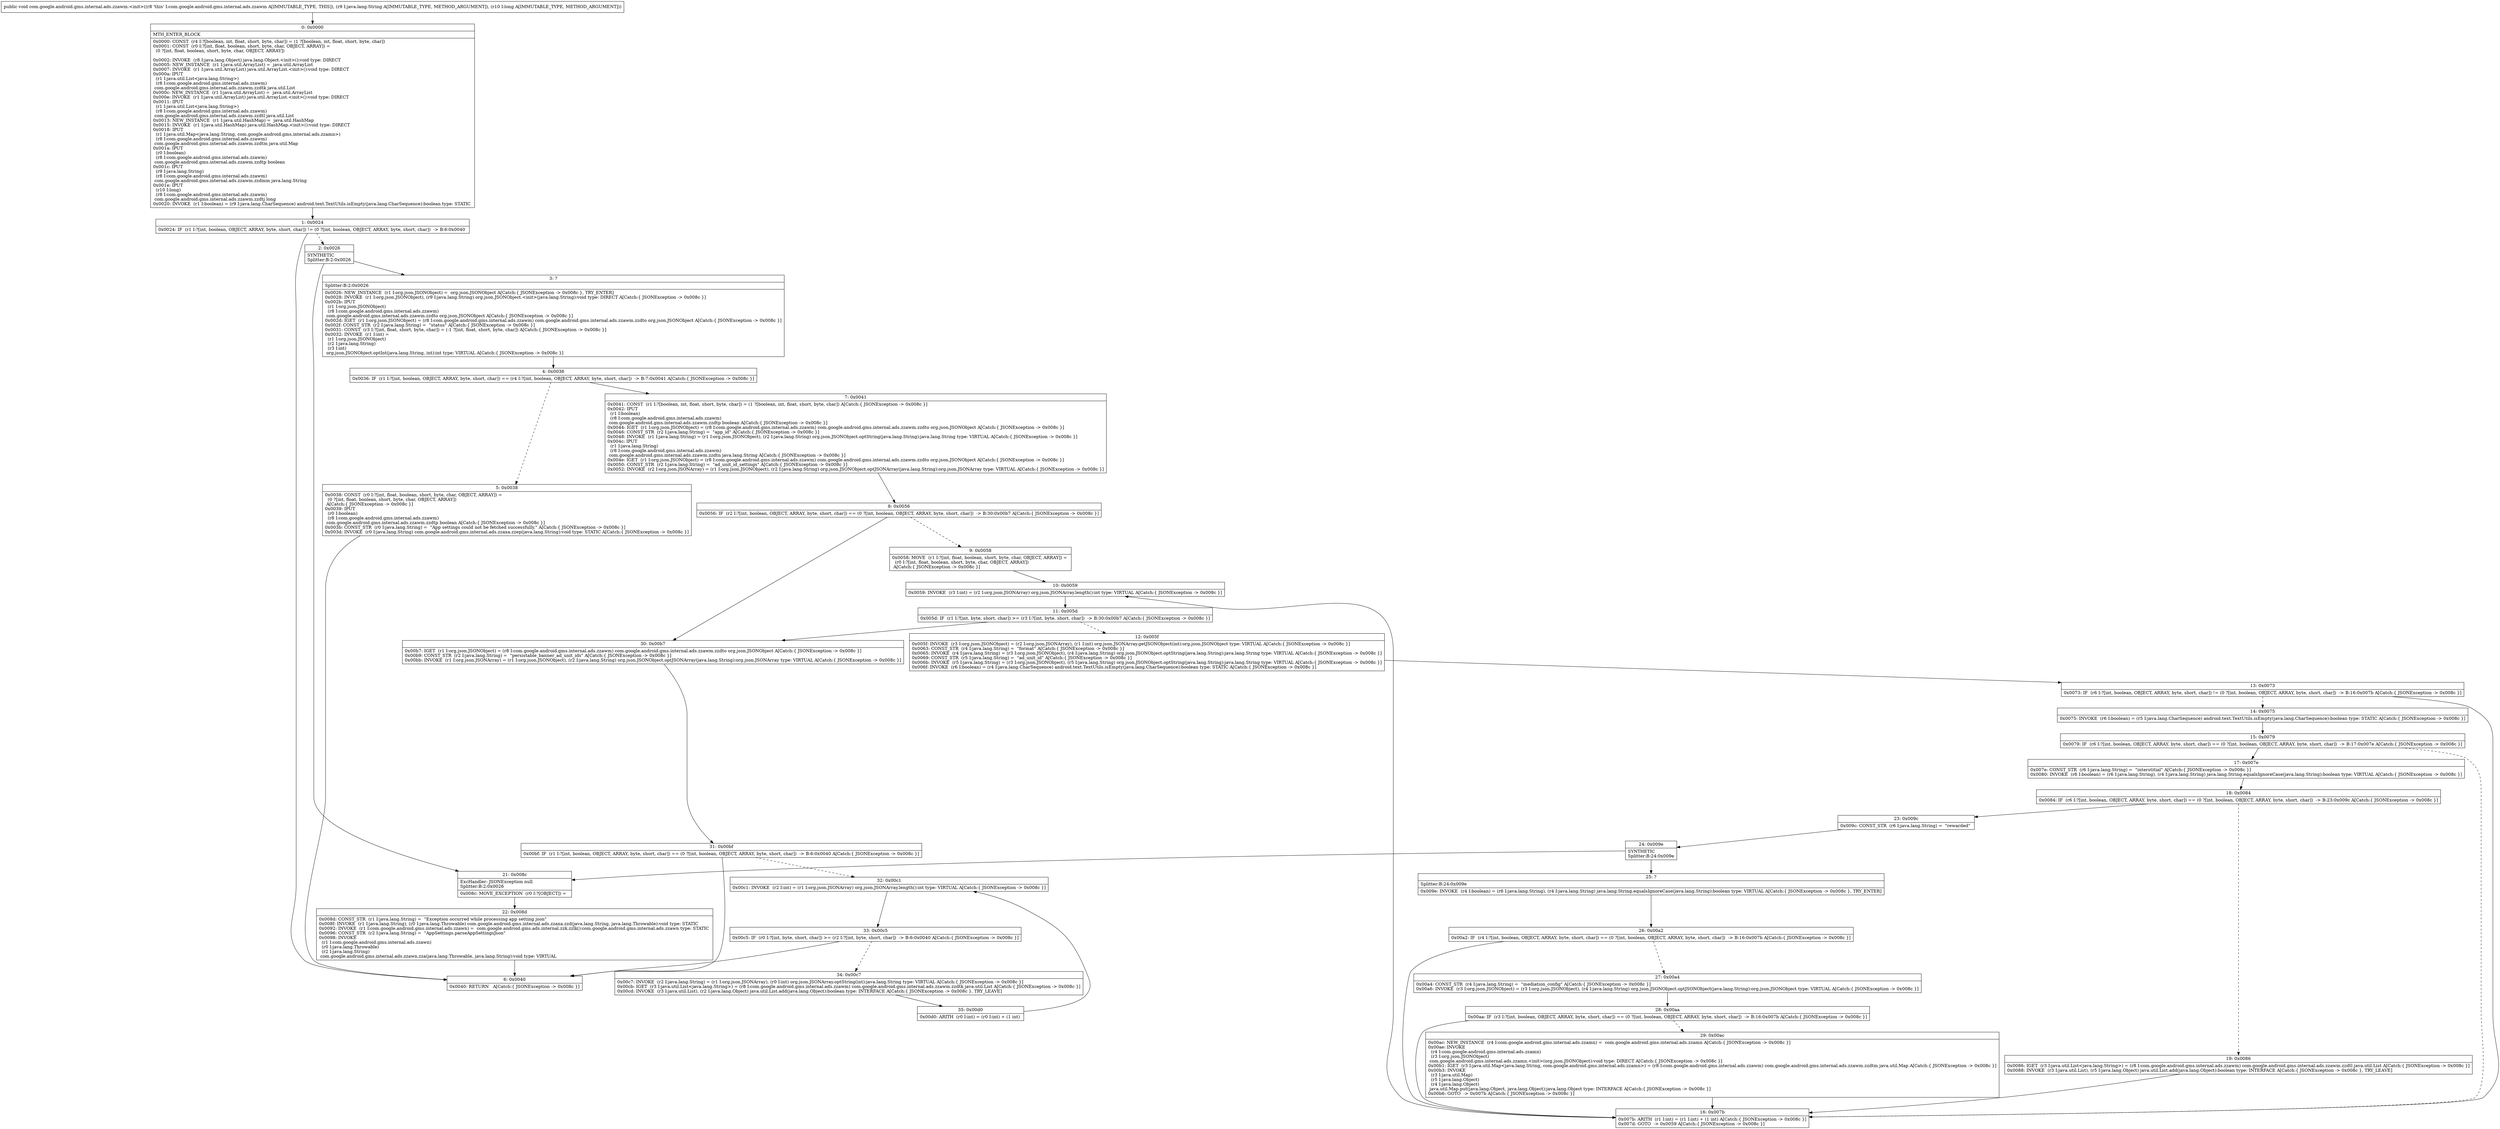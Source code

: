 digraph "CFG forcom.google.android.gms.internal.ads.zzawm.\<init\>(Ljava\/lang\/String;J)V" {
Node_0 [shape=record,label="{0\:\ 0x0000|MTH_ENTER_BLOCK\l|0x0000: CONST  (r4 I:?[boolean, int, float, short, byte, char]) = (1 ?[boolean, int, float, short, byte, char]) \l0x0001: CONST  (r0 I:?[int, float, boolean, short, byte, char, OBJECT, ARRAY]) = \l  (0 ?[int, float, boolean, short, byte, char, OBJECT, ARRAY])\l \l0x0002: INVOKE  (r8 I:java.lang.Object) java.lang.Object.\<init\>():void type: DIRECT \l0x0005: NEW_INSTANCE  (r1 I:java.util.ArrayList) =  java.util.ArrayList \l0x0007: INVOKE  (r1 I:java.util.ArrayList) java.util.ArrayList.\<init\>():void type: DIRECT \l0x000a: IPUT  \l  (r1 I:java.util.List\<java.lang.String\>)\l  (r8 I:com.google.android.gms.internal.ads.zzawm)\l com.google.android.gms.internal.ads.zzawm.zzdtk java.util.List \l0x000c: NEW_INSTANCE  (r1 I:java.util.ArrayList) =  java.util.ArrayList \l0x000e: INVOKE  (r1 I:java.util.ArrayList) java.util.ArrayList.\<init\>():void type: DIRECT \l0x0011: IPUT  \l  (r1 I:java.util.List\<java.lang.String\>)\l  (r8 I:com.google.android.gms.internal.ads.zzawm)\l com.google.android.gms.internal.ads.zzawm.zzdtl java.util.List \l0x0013: NEW_INSTANCE  (r1 I:java.util.HashMap) =  java.util.HashMap \l0x0015: INVOKE  (r1 I:java.util.HashMap) java.util.HashMap.\<init\>():void type: DIRECT \l0x0018: IPUT  \l  (r1 I:java.util.Map\<java.lang.String, com.google.android.gms.internal.ads.zzamn\>)\l  (r8 I:com.google.android.gms.internal.ads.zzawm)\l com.google.android.gms.internal.ads.zzawm.zzdtm java.util.Map \l0x001a: IPUT  \l  (r0 I:boolean)\l  (r8 I:com.google.android.gms.internal.ads.zzawm)\l com.google.android.gms.internal.ads.zzawm.zzdtp boolean \l0x001c: IPUT  \l  (r9 I:java.lang.String)\l  (r8 I:com.google.android.gms.internal.ads.zzawm)\l com.google.android.gms.internal.ads.zzawm.zzdmm java.lang.String \l0x001e: IPUT  \l  (r10 I:long)\l  (r8 I:com.google.android.gms.internal.ads.zzawm)\l com.google.android.gms.internal.ads.zzawm.zzdtj long \l0x0020: INVOKE  (r1 I:boolean) = (r9 I:java.lang.CharSequence) android.text.TextUtils.isEmpty(java.lang.CharSequence):boolean type: STATIC \l}"];
Node_1 [shape=record,label="{1\:\ 0x0024|0x0024: IF  (r1 I:?[int, boolean, OBJECT, ARRAY, byte, short, char]) != (0 ?[int, boolean, OBJECT, ARRAY, byte, short, char])  \-\> B:6:0x0040 \l}"];
Node_2 [shape=record,label="{2\:\ 0x0026|SYNTHETIC\lSplitter:B:2:0x0026\l}"];
Node_3 [shape=record,label="{3\:\ ?|Splitter:B:2:0x0026\l|0x0026: NEW_INSTANCE  (r1 I:org.json.JSONObject) =  org.json.JSONObject A[Catch:\{ JSONException \-\> 0x008c \}, TRY_ENTER]\l0x0028: INVOKE  (r1 I:org.json.JSONObject), (r9 I:java.lang.String) org.json.JSONObject.\<init\>(java.lang.String):void type: DIRECT A[Catch:\{ JSONException \-\> 0x008c \}]\l0x002b: IPUT  \l  (r1 I:org.json.JSONObject)\l  (r8 I:com.google.android.gms.internal.ads.zzawm)\l com.google.android.gms.internal.ads.zzawm.zzdto org.json.JSONObject A[Catch:\{ JSONException \-\> 0x008c \}]\l0x002d: IGET  (r1 I:org.json.JSONObject) = (r8 I:com.google.android.gms.internal.ads.zzawm) com.google.android.gms.internal.ads.zzawm.zzdto org.json.JSONObject A[Catch:\{ JSONException \-\> 0x008c \}]\l0x002f: CONST_STR  (r2 I:java.lang.String) =  \"status\" A[Catch:\{ JSONException \-\> 0x008c \}]\l0x0031: CONST  (r3 I:?[int, float, short, byte, char]) = (\-1 ?[int, float, short, byte, char]) A[Catch:\{ JSONException \-\> 0x008c \}]\l0x0032: INVOKE  (r1 I:int) = \l  (r1 I:org.json.JSONObject)\l  (r2 I:java.lang.String)\l  (r3 I:int)\l org.json.JSONObject.optInt(java.lang.String, int):int type: VIRTUAL A[Catch:\{ JSONException \-\> 0x008c \}]\l}"];
Node_4 [shape=record,label="{4\:\ 0x0036|0x0036: IF  (r1 I:?[int, boolean, OBJECT, ARRAY, byte, short, char]) == (r4 I:?[int, boolean, OBJECT, ARRAY, byte, short, char])  \-\> B:7:0x0041 A[Catch:\{ JSONException \-\> 0x008c \}]\l}"];
Node_5 [shape=record,label="{5\:\ 0x0038|0x0038: CONST  (r0 I:?[int, float, boolean, short, byte, char, OBJECT, ARRAY]) = \l  (0 ?[int, float, boolean, short, byte, char, OBJECT, ARRAY])\l A[Catch:\{ JSONException \-\> 0x008c \}]\l0x0039: IPUT  \l  (r0 I:boolean)\l  (r8 I:com.google.android.gms.internal.ads.zzawm)\l com.google.android.gms.internal.ads.zzawm.zzdtp boolean A[Catch:\{ JSONException \-\> 0x008c \}]\l0x003b: CONST_STR  (r0 I:java.lang.String) =  \"App settings could not be fetched successfully.\" A[Catch:\{ JSONException \-\> 0x008c \}]\l0x003d: INVOKE  (r0 I:java.lang.String) com.google.android.gms.internal.ads.zzaxa.zzep(java.lang.String):void type: STATIC A[Catch:\{ JSONException \-\> 0x008c \}]\l}"];
Node_6 [shape=record,label="{6\:\ 0x0040|0x0040: RETURN   A[Catch:\{ JSONException \-\> 0x008c \}]\l}"];
Node_7 [shape=record,label="{7\:\ 0x0041|0x0041: CONST  (r1 I:?[boolean, int, float, short, byte, char]) = (1 ?[boolean, int, float, short, byte, char]) A[Catch:\{ JSONException \-\> 0x008c \}]\l0x0042: IPUT  \l  (r1 I:boolean)\l  (r8 I:com.google.android.gms.internal.ads.zzawm)\l com.google.android.gms.internal.ads.zzawm.zzdtp boolean A[Catch:\{ JSONException \-\> 0x008c \}]\l0x0044: IGET  (r1 I:org.json.JSONObject) = (r8 I:com.google.android.gms.internal.ads.zzawm) com.google.android.gms.internal.ads.zzawm.zzdto org.json.JSONObject A[Catch:\{ JSONException \-\> 0x008c \}]\l0x0046: CONST_STR  (r2 I:java.lang.String) =  \"app_id\" A[Catch:\{ JSONException \-\> 0x008c \}]\l0x0048: INVOKE  (r1 I:java.lang.String) = (r1 I:org.json.JSONObject), (r2 I:java.lang.String) org.json.JSONObject.optString(java.lang.String):java.lang.String type: VIRTUAL A[Catch:\{ JSONException \-\> 0x008c \}]\l0x004c: IPUT  \l  (r1 I:java.lang.String)\l  (r8 I:com.google.android.gms.internal.ads.zzawm)\l com.google.android.gms.internal.ads.zzawm.zzdtn java.lang.String A[Catch:\{ JSONException \-\> 0x008c \}]\l0x004e: IGET  (r1 I:org.json.JSONObject) = (r8 I:com.google.android.gms.internal.ads.zzawm) com.google.android.gms.internal.ads.zzawm.zzdto org.json.JSONObject A[Catch:\{ JSONException \-\> 0x008c \}]\l0x0050: CONST_STR  (r2 I:java.lang.String) =  \"ad_unit_id_settings\" A[Catch:\{ JSONException \-\> 0x008c \}]\l0x0052: INVOKE  (r2 I:org.json.JSONArray) = (r1 I:org.json.JSONObject), (r2 I:java.lang.String) org.json.JSONObject.optJSONArray(java.lang.String):org.json.JSONArray type: VIRTUAL A[Catch:\{ JSONException \-\> 0x008c \}]\l}"];
Node_8 [shape=record,label="{8\:\ 0x0056|0x0056: IF  (r2 I:?[int, boolean, OBJECT, ARRAY, byte, short, char]) == (0 ?[int, boolean, OBJECT, ARRAY, byte, short, char])  \-\> B:30:0x00b7 A[Catch:\{ JSONException \-\> 0x008c \}]\l}"];
Node_9 [shape=record,label="{9\:\ 0x0058|0x0058: MOVE  (r1 I:?[int, float, boolean, short, byte, char, OBJECT, ARRAY]) = \l  (r0 I:?[int, float, boolean, short, byte, char, OBJECT, ARRAY])\l A[Catch:\{ JSONException \-\> 0x008c \}]\l}"];
Node_10 [shape=record,label="{10\:\ 0x0059|0x0059: INVOKE  (r3 I:int) = (r2 I:org.json.JSONArray) org.json.JSONArray.length():int type: VIRTUAL A[Catch:\{ JSONException \-\> 0x008c \}]\l}"];
Node_11 [shape=record,label="{11\:\ 0x005d|0x005d: IF  (r1 I:?[int, byte, short, char]) \>= (r3 I:?[int, byte, short, char])  \-\> B:30:0x00b7 A[Catch:\{ JSONException \-\> 0x008c \}]\l}"];
Node_12 [shape=record,label="{12\:\ 0x005f|0x005f: INVOKE  (r3 I:org.json.JSONObject) = (r2 I:org.json.JSONArray), (r1 I:int) org.json.JSONArray.getJSONObject(int):org.json.JSONObject type: VIRTUAL A[Catch:\{ JSONException \-\> 0x008c \}]\l0x0063: CONST_STR  (r4 I:java.lang.String) =  \"format\" A[Catch:\{ JSONException \-\> 0x008c \}]\l0x0065: INVOKE  (r4 I:java.lang.String) = (r3 I:org.json.JSONObject), (r4 I:java.lang.String) org.json.JSONObject.optString(java.lang.String):java.lang.String type: VIRTUAL A[Catch:\{ JSONException \-\> 0x008c \}]\l0x0069: CONST_STR  (r5 I:java.lang.String) =  \"ad_unit_id\" A[Catch:\{ JSONException \-\> 0x008c \}]\l0x006b: INVOKE  (r5 I:java.lang.String) = (r3 I:org.json.JSONObject), (r5 I:java.lang.String) org.json.JSONObject.optString(java.lang.String):java.lang.String type: VIRTUAL A[Catch:\{ JSONException \-\> 0x008c \}]\l0x006f: INVOKE  (r6 I:boolean) = (r4 I:java.lang.CharSequence) android.text.TextUtils.isEmpty(java.lang.CharSequence):boolean type: STATIC A[Catch:\{ JSONException \-\> 0x008c \}]\l}"];
Node_13 [shape=record,label="{13\:\ 0x0073|0x0073: IF  (r6 I:?[int, boolean, OBJECT, ARRAY, byte, short, char]) != (0 ?[int, boolean, OBJECT, ARRAY, byte, short, char])  \-\> B:16:0x007b A[Catch:\{ JSONException \-\> 0x008c \}]\l}"];
Node_14 [shape=record,label="{14\:\ 0x0075|0x0075: INVOKE  (r6 I:boolean) = (r5 I:java.lang.CharSequence) android.text.TextUtils.isEmpty(java.lang.CharSequence):boolean type: STATIC A[Catch:\{ JSONException \-\> 0x008c \}]\l}"];
Node_15 [shape=record,label="{15\:\ 0x0079|0x0079: IF  (r6 I:?[int, boolean, OBJECT, ARRAY, byte, short, char]) == (0 ?[int, boolean, OBJECT, ARRAY, byte, short, char])  \-\> B:17:0x007e A[Catch:\{ JSONException \-\> 0x008c \}]\l}"];
Node_16 [shape=record,label="{16\:\ 0x007b|0x007b: ARITH  (r1 I:int) = (r1 I:int) + (1 int) A[Catch:\{ JSONException \-\> 0x008c \}]\l0x007d: GOTO  \-\> 0x0059 A[Catch:\{ JSONException \-\> 0x008c \}]\l}"];
Node_17 [shape=record,label="{17\:\ 0x007e|0x007e: CONST_STR  (r6 I:java.lang.String) =  \"interstitial\" A[Catch:\{ JSONException \-\> 0x008c \}]\l0x0080: INVOKE  (r6 I:boolean) = (r6 I:java.lang.String), (r4 I:java.lang.String) java.lang.String.equalsIgnoreCase(java.lang.String):boolean type: VIRTUAL A[Catch:\{ JSONException \-\> 0x008c \}]\l}"];
Node_18 [shape=record,label="{18\:\ 0x0084|0x0084: IF  (r6 I:?[int, boolean, OBJECT, ARRAY, byte, short, char]) == (0 ?[int, boolean, OBJECT, ARRAY, byte, short, char])  \-\> B:23:0x009c A[Catch:\{ JSONException \-\> 0x008c \}]\l}"];
Node_19 [shape=record,label="{19\:\ 0x0086|0x0086: IGET  (r3 I:java.util.List\<java.lang.String\>) = (r8 I:com.google.android.gms.internal.ads.zzawm) com.google.android.gms.internal.ads.zzawm.zzdtl java.util.List A[Catch:\{ JSONException \-\> 0x008c \}]\l0x0088: INVOKE  (r3 I:java.util.List), (r5 I:java.lang.Object) java.util.List.add(java.lang.Object):boolean type: INTERFACE A[Catch:\{ JSONException \-\> 0x008c \}, TRY_LEAVE]\l}"];
Node_21 [shape=record,label="{21\:\ 0x008c|ExcHandler: JSONException null\lSplitter:B:2:0x0026\l|0x008c: MOVE_EXCEPTION  (r0 I:?[OBJECT]) =  \l}"];
Node_22 [shape=record,label="{22\:\ 0x008d|0x008d: CONST_STR  (r1 I:java.lang.String) =  \"Exception occurred while processing app setting json\" \l0x008f: INVOKE  (r1 I:java.lang.String), (r0 I:java.lang.Throwable) com.google.android.gms.internal.ads.zzaxa.zzd(java.lang.String, java.lang.Throwable):void type: STATIC \l0x0092: INVOKE  (r1 I:com.google.android.gms.internal.ads.zzawn) =  com.google.android.gms.ads.internal.zzk.zzlk():com.google.android.gms.internal.ads.zzawn type: STATIC \l0x0096: CONST_STR  (r2 I:java.lang.String) =  \"AppSettings.parseAppSettingsJson\" \l0x0098: INVOKE  \l  (r1 I:com.google.android.gms.internal.ads.zzawn)\l  (r0 I:java.lang.Throwable)\l  (r2 I:java.lang.String)\l com.google.android.gms.internal.ads.zzawn.zza(java.lang.Throwable, java.lang.String):void type: VIRTUAL \l}"];
Node_23 [shape=record,label="{23\:\ 0x009c|0x009c: CONST_STR  (r6 I:java.lang.String) =  \"rewarded\" \l}"];
Node_24 [shape=record,label="{24\:\ 0x009e|SYNTHETIC\lSplitter:B:24:0x009e\l}"];
Node_25 [shape=record,label="{25\:\ ?|Splitter:B:24:0x009e\l|0x009e: INVOKE  (r4 I:boolean) = (r6 I:java.lang.String), (r4 I:java.lang.String) java.lang.String.equalsIgnoreCase(java.lang.String):boolean type: VIRTUAL A[Catch:\{ JSONException \-\> 0x008c \}, TRY_ENTER]\l}"];
Node_26 [shape=record,label="{26\:\ 0x00a2|0x00a2: IF  (r4 I:?[int, boolean, OBJECT, ARRAY, byte, short, char]) == (0 ?[int, boolean, OBJECT, ARRAY, byte, short, char])  \-\> B:16:0x007b A[Catch:\{ JSONException \-\> 0x008c \}]\l}"];
Node_27 [shape=record,label="{27\:\ 0x00a4|0x00a4: CONST_STR  (r4 I:java.lang.String) =  \"mediation_config\" A[Catch:\{ JSONException \-\> 0x008c \}]\l0x00a6: INVOKE  (r3 I:org.json.JSONObject) = (r3 I:org.json.JSONObject), (r4 I:java.lang.String) org.json.JSONObject.optJSONObject(java.lang.String):org.json.JSONObject type: VIRTUAL A[Catch:\{ JSONException \-\> 0x008c \}]\l}"];
Node_28 [shape=record,label="{28\:\ 0x00aa|0x00aa: IF  (r3 I:?[int, boolean, OBJECT, ARRAY, byte, short, char]) == (0 ?[int, boolean, OBJECT, ARRAY, byte, short, char])  \-\> B:16:0x007b A[Catch:\{ JSONException \-\> 0x008c \}]\l}"];
Node_29 [shape=record,label="{29\:\ 0x00ac|0x00ac: NEW_INSTANCE  (r4 I:com.google.android.gms.internal.ads.zzamn) =  com.google.android.gms.internal.ads.zzamn A[Catch:\{ JSONException \-\> 0x008c \}]\l0x00ae: INVOKE  \l  (r4 I:com.google.android.gms.internal.ads.zzamn)\l  (r3 I:org.json.JSONObject)\l com.google.android.gms.internal.ads.zzamn.\<init\>(org.json.JSONObject):void type: DIRECT A[Catch:\{ JSONException \-\> 0x008c \}]\l0x00b1: IGET  (r3 I:java.util.Map\<java.lang.String, com.google.android.gms.internal.ads.zzamn\>) = (r8 I:com.google.android.gms.internal.ads.zzawm) com.google.android.gms.internal.ads.zzawm.zzdtm java.util.Map A[Catch:\{ JSONException \-\> 0x008c \}]\l0x00b3: INVOKE  \l  (r3 I:java.util.Map)\l  (r5 I:java.lang.Object)\l  (r4 I:java.lang.Object)\l java.util.Map.put(java.lang.Object, java.lang.Object):java.lang.Object type: INTERFACE A[Catch:\{ JSONException \-\> 0x008c \}]\l0x00b6: GOTO  \-\> 0x007b A[Catch:\{ JSONException \-\> 0x008c \}]\l}"];
Node_30 [shape=record,label="{30\:\ 0x00b7|0x00b7: IGET  (r1 I:org.json.JSONObject) = (r8 I:com.google.android.gms.internal.ads.zzawm) com.google.android.gms.internal.ads.zzawm.zzdto org.json.JSONObject A[Catch:\{ JSONException \-\> 0x008c \}]\l0x00b9: CONST_STR  (r2 I:java.lang.String) =  \"persistable_banner_ad_unit_ids\" A[Catch:\{ JSONException \-\> 0x008c \}]\l0x00bb: INVOKE  (r1 I:org.json.JSONArray) = (r1 I:org.json.JSONObject), (r2 I:java.lang.String) org.json.JSONObject.optJSONArray(java.lang.String):org.json.JSONArray type: VIRTUAL A[Catch:\{ JSONException \-\> 0x008c \}]\l}"];
Node_31 [shape=record,label="{31\:\ 0x00bf|0x00bf: IF  (r1 I:?[int, boolean, OBJECT, ARRAY, byte, short, char]) == (0 ?[int, boolean, OBJECT, ARRAY, byte, short, char])  \-\> B:6:0x0040 A[Catch:\{ JSONException \-\> 0x008c \}]\l}"];
Node_32 [shape=record,label="{32\:\ 0x00c1|0x00c1: INVOKE  (r2 I:int) = (r1 I:org.json.JSONArray) org.json.JSONArray.length():int type: VIRTUAL A[Catch:\{ JSONException \-\> 0x008c \}]\l}"];
Node_33 [shape=record,label="{33\:\ 0x00c5|0x00c5: IF  (r0 I:?[int, byte, short, char]) \>= (r2 I:?[int, byte, short, char])  \-\> B:6:0x0040 A[Catch:\{ JSONException \-\> 0x008c \}]\l}"];
Node_34 [shape=record,label="{34\:\ 0x00c7|0x00c7: INVOKE  (r2 I:java.lang.String) = (r1 I:org.json.JSONArray), (r0 I:int) org.json.JSONArray.optString(int):java.lang.String type: VIRTUAL A[Catch:\{ JSONException \-\> 0x008c \}]\l0x00cb: IGET  (r3 I:java.util.List\<java.lang.String\>) = (r8 I:com.google.android.gms.internal.ads.zzawm) com.google.android.gms.internal.ads.zzawm.zzdtk java.util.List A[Catch:\{ JSONException \-\> 0x008c \}]\l0x00cd: INVOKE  (r3 I:java.util.List), (r2 I:java.lang.Object) java.util.List.add(java.lang.Object):boolean type: INTERFACE A[Catch:\{ JSONException \-\> 0x008c \}, TRY_LEAVE]\l}"];
Node_35 [shape=record,label="{35\:\ 0x00d0|0x00d0: ARITH  (r0 I:int) = (r0 I:int) + (1 int) \l}"];
MethodNode[shape=record,label="{public void com.google.android.gms.internal.ads.zzawm.\<init\>((r8 'this' I:com.google.android.gms.internal.ads.zzawm A[IMMUTABLE_TYPE, THIS]), (r9 I:java.lang.String A[IMMUTABLE_TYPE, METHOD_ARGUMENT]), (r10 I:long A[IMMUTABLE_TYPE, METHOD_ARGUMENT])) }"];
MethodNode -> Node_0;
Node_0 -> Node_1;
Node_1 -> Node_2[style=dashed];
Node_1 -> Node_6;
Node_2 -> Node_3;
Node_2 -> Node_21;
Node_3 -> Node_4;
Node_4 -> Node_5[style=dashed];
Node_4 -> Node_7;
Node_5 -> Node_6;
Node_7 -> Node_8;
Node_8 -> Node_9[style=dashed];
Node_8 -> Node_30;
Node_9 -> Node_10;
Node_10 -> Node_11;
Node_11 -> Node_12[style=dashed];
Node_11 -> Node_30;
Node_12 -> Node_13;
Node_13 -> Node_14[style=dashed];
Node_13 -> Node_16;
Node_14 -> Node_15;
Node_15 -> Node_16[style=dashed];
Node_15 -> Node_17;
Node_16 -> Node_10;
Node_17 -> Node_18;
Node_18 -> Node_19[style=dashed];
Node_18 -> Node_23;
Node_19 -> Node_16;
Node_21 -> Node_22;
Node_22 -> Node_6;
Node_23 -> Node_24;
Node_24 -> Node_25;
Node_24 -> Node_21;
Node_25 -> Node_26;
Node_26 -> Node_16;
Node_26 -> Node_27[style=dashed];
Node_27 -> Node_28;
Node_28 -> Node_16;
Node_28 -> Node_29[style=dashed];
Node_29 -> Node_16;
Node_30 -> Node_31;
Node_31 -> Node_6;
Node_31 -> Node_32[style=dashed];
Node_32 -> Node_33;
Node_33 -> Node_6;
Node_33 -> Node_34[style=dashed];
Node_34 -> Node_35;
Node_35 -> Node_32;
}

